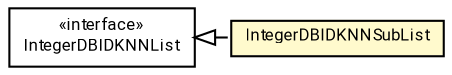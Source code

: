 #!/usr/local/bin/dot
#
# Class diagram 
# Generated by UMLGraph version R5_7_2-60-g0e99a6 (http://www.spinellis.gr/umlgraph/)
#

digraph G {
	graph [fontnames="svg"]
	edge [fontname="Roboto",fontsize=7,labelfontname="Roboto",labelfontsize=7,color="black"];
	node [fontname="Roboto",fontcolor="black",fontsize=8,shape=plaintext,margin=0,width=0,height=0];
	nodesep=0.15;
	ranksep=0.25;
	rankdir=LR;
	// de.lmu.ifi.dbs.elki.database.ids.integer.IntegerDBIDKNNList
	c5359348 [label=<<table title="de.lmu.ifi.dbs.elki.database.ids.integer.IntegerDBIDKNNList" border="0" cellborder="1" cellspacing="0" cellpadding="2" href="IntegerDBIDKNNList.html" target="_parent">
		<tr><td><table border="0" cellspacing="0" cellpadding="1">
		<tr><td align="center" balign="center"> &#171;interface&#187; </td></tr>
		<tr><td align="center" balign="center"> <font face="Roboto">IntegerDBIDKNNList</font> </td></tr>
		</table></td></tr>
		</table>>, URL="IntegerDBIDKNNList.html"];
	// de.lmu.ifi.dbs.elki.database.ids.integer.IntegerDBIDKNNSubList
	c5359350 [label=<<table title="de.lmu.ifi.dbs.elki.database.ids.integer.IntegerDBIDKNNSubList" border="0" cellborder="1" cellspacing="0" cellpadding="2" bgcolor="lemonChiffon" href="IntegerDBIDKNNSubList.html" target="_parent">
		<tr><td><table border="0" cellspacing="0" cellpadding="1">
		<tr><td align="center" balign="center"> <font face="Roboto">IntegerDBIDKNNSubList</font> </td></tr>
		</table></td></tr>
		</table>>, URL="IntegerDBIDKNNSubList.html"];
	// de.lmu.ifi.dbs.elki.database.ids.integer.IntegerDBIDKNNSubList implements de.lmu.ifi.dbs.elki.database.ids.integer.IntegerDBIDKNNList
	c5359348 -> c5359350 [arrowtail=empty,style=dashed,dir=back,weight=9];
}

